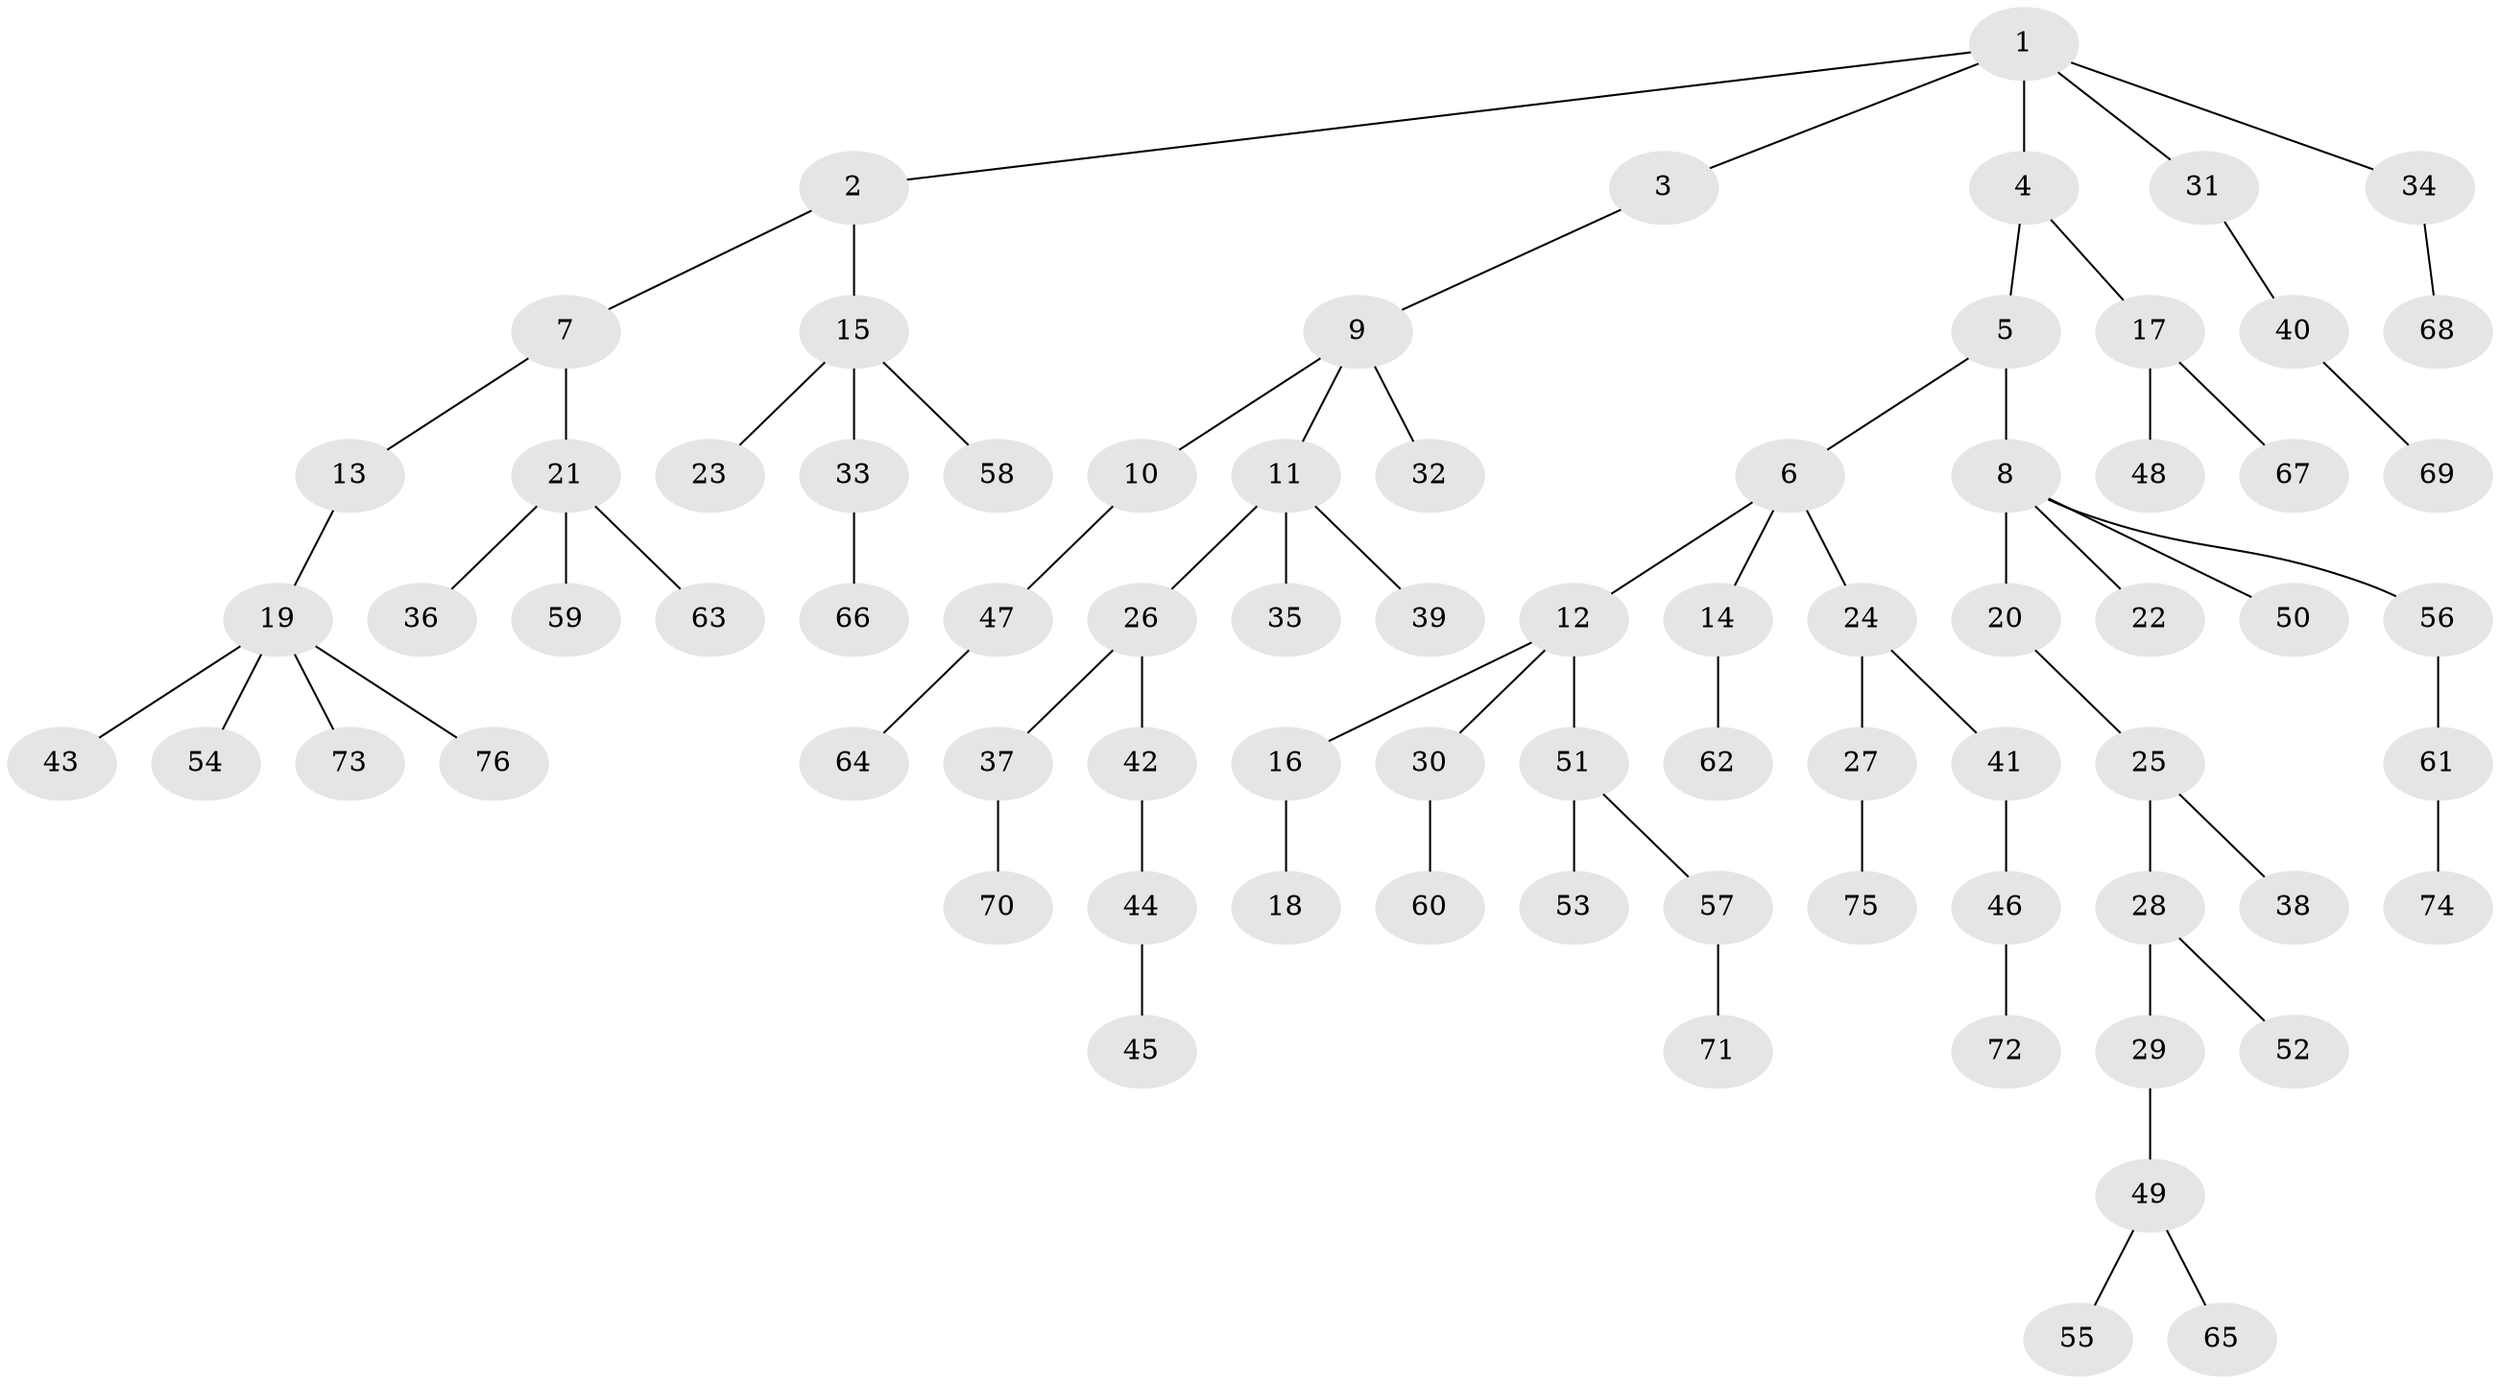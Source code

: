 // Generated by graph-tools (version 1.1) at 2025/15/03/09/25 04:15:21]
// undirected, 76 vertices, 75 edges
graph export_dot {
graph [start="1"]
  node [color=gray90,style=filled];
  1;
  2;
  3;
  4;
  5;
  6;
  7;
  8;
  9;
  10;
  11;
  12;
  13;
  14;
  15;
  16;
  17;
  18;
  19;
  20;
  21;
  22;
  23;
  24;
  25;
  26;
  27;
  28;
  29;
  30;
  31;
  32;
  33;
  34;
  35;
  36;
  37;
  38;
  39;
  40;
  41;
  42;
  43;
  44;
  45;
  46;
  47;
  48;
  49;
  50;
  51;
  52;
  53;
  54;
  55;
  56;
  57;
  58;
  59;
  60;
  61;
  62;
  63;
  64;
  65;
  66;
  67;
  68;
  69;
  70;
  71;
  72;
  73;
  74;
  75;
  76;
  1 -- 2;
  1 -- 3;
  1 -- 4;
  1 -- 31;
  1 -- 34;
  2 -- 7;
  2 -- 15;
  3 -- 9;
  4 -- 5;
  4 -- 17;
  5 -- 6;
  5 -- 8;
  6 -- 12;
  6 -- 14;
  6 -- 24;
  7 -- 13;
  7 -- 21;
  8 -- 20;
  8 -- 22;
  8 -- 50;
  8 -- 56;
  9 -- 10;
  9 -- 11;
  9 -- 32;
  10 -- 47;
  11 -- 26;
  11 -- 35;
  11 -- 39;
  12 -- 16;
  12 -- 30;
  12 -- 51;
  13 -- 19;
  14 -- 62;
  15 -- 23;
  15 -- 33;
  15 -- 58;
  16 -- 18;
  17 -- 48;
  17 -- 67;
  19 -- 43;
  19 -- 54;
  19 -- 73;
  19 -- 76;
  20 -- 25;
  21 -- 36;
  21 -- 59;
  21 -- 63;
  24 -- 27;
  24 -- 41;
  25 -- 28;
  25 -- 38;
  26 -- 37;
  26 -- 42;
  27 -- 75;
  28 -- 29;
  28 -- 52;
  29 -- 49;
  30 -- 60;
  31 -- 40;
  33 -- 66;
  34 -- 68;
  37 -- 70;
  40 -- 69;
  41 -- 46;
  42 -- 44;
  44 -- 45;
  46 -- 72;
  47 -- 64;
  49 -- 55;
  49 -- 65;
  51 -- 53;
  51 -- 57;
  56 -- 61;
  57 -- 71;
  61 -- 74;
}
